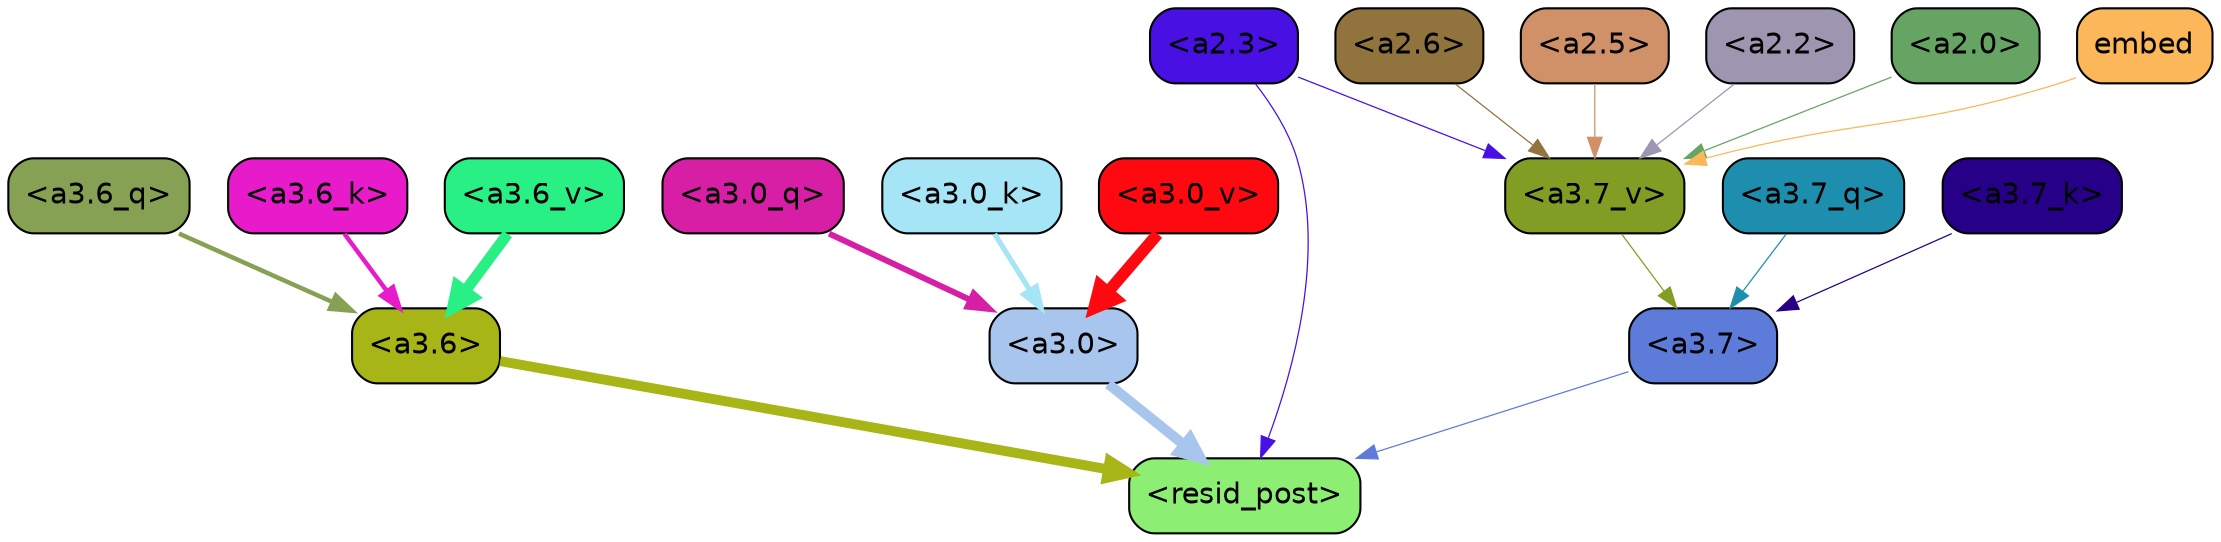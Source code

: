strict digraph "" {
	graph [bgcolor=transparent,
		layout=dot,
		overlap=false,
		splines=true
	];
	"<a3.7>"	[color=black,
		fillcolor="#5d7bd9",
		fontname=Helvetica,
		shape=box,
		style="filled, rounded"];
	"<resid_post>"	[color=black,
		fillcolor="#8cef73",
		fontname=Helvetica,
		shape=box,
		style="filled, rounded"];
	"<a3.7>" -> "<resid_post>"	[color="#5d7bd9",
		penwidth=0.6];
	"<a3.6>"	[color=black,
		fillcolor="#a7b516",
		fontname=Helvetica,
		shape=box,
		style="filled, rounded"];
	"<a3.6>" -> "<resid_post>"	[color="#a7b516",
		penwidth=4.746312499046326];
	"<a3.0>"	[color=black,
		fillcolor="#a8c5ed",
		fontname=Helvetica,
		shape=box,
		style="filled, rounded"];
	"<a3.0>" -> "<resid_post>"	[color="#a8c5ed",
		penwidth=4.896343111991882];
	"<a2.3>"	[color=black,
		fillcolor="#4810e3",
		fontname=Helvetica,
		shape=box,
		style="filled, rounded"];
	"<a2.3>" -> "<resid_post>"	[color="#4810e3",
		penwidth=0.6];
	"<a3.7_v>"	[color=black,
		fillcolor="#819d23",
		fontname=Helvetica,
		shape=box,
		style="filled, rounded"];
	"<a2.3>" -> "<a3.7_v>"	[color="#4810e3",
		penwidth=0.6];
	"<a3.7_q>"	[color=black,
		fillcolor="#1e8eae",
		fontname=Helvetica,
		shape=box,
		style="filled, rounded"];
	"<a3.7_q>" -> "<a3.7>"	[color="#1e8eae",
		penwidth=0.6];
	"<a3.6_q>"	[color=black,
		fillcolor="#86a153",
		fontname=Helvetica,
		shape=box,
		style="filled, rounded"];
	"<a3.6_q>" -> "<a3.6>"	[color="#86a153",
		penwidth=2.160832464694977];
	"<a3.0_q>"	[color=black,
		fillcolor="#d71fa5",
		fontname=Helvetica,
		shape=box,
		style="filled, rounded"];
	"<a3.0_q>" -> "<a3.0>"	[color="#d71fa5",
		penwidth=2.870753765106201];
	"<a3.7_k>"	[color=black,
		fillcolor="#260188",
		fontname=Helvetica,
		shape=box,
		style="filled, rounded"];
	"<a3.7_k>" -> "<a3.7>"	[color="#260188",
		penwidth=0.6];
	"<a3.6_k>"	[color=black,
		fillcolor="#e81bcb",
		fontname=Helvetica,
		shape=box,
		style="filled, rounded"];
	"<a3.6_k>" -> "<a3.6>"	[color="#e81bcb",
		penwidth=2.13908451795578];
	"<a3.0_k>"	[color=black,
		fillcolor="#a5e5f6",
		fontname=Helvetica,
		shape=box,
		style="filled, rounded"];
	"<a3.0_k>" -> "<a3.0>"	[color="#a5e5f6",
		penwidth=2.520303964614868];
	"<a3.7_v>" -> "<a3.7>"	[color="#819d23",
		penwidth=0.6];
	"<a3.6_v>"	[color=black,
		fillcolor="#28f085",
		fontname=Helvetica,
		shape=box,
		style="filled, rounded"];
	"<a3.6_v>" -> "<a3.6>"	[color="#28f085",
		penwidth=5.297133803367615];
	"<a3.0_v>"	[color=black,
		fillcolor="#ff0911",
		fontname=Helvetica,
		shape=box,
		style="filled, rounded"];
	"<a3.0_v>" -> "<a3.0>"	[color="#ff0911",
		penwidth=5.680712580680847];
	"<a2.6>"	[color=black,
		fillcolor="#91743d",
		fontname=Helvetica,
		shape=box,
		style="filled, rounded"];
	"<a2.6>" -> "<a3.7_v>"	[color="#91743d",
		penwidth=0.6];
	"<a2.5>"	[color=black,
		fillcolor="#d09169",
		fontname=Helvetica,
		shape=box,
		style="filled, rounded"];
	"<a2.5>" -> "<a3.7_v>"	[color="#d09169",
		penwidth=0.6];
	"<a2.2>"	[color=black,
		fillcolor="#9e95b0",
		fontname=Helvetica,
		shape=box,
		style="filled, rounded"];
	"<a2.2>" -> "<a3.7_v>"	[color="#9e95b0",
		penwidth=0.6];
	"<a2.0>"	[color=black,
		fillcolor="#66a463",
		fontname=Helvetica,
		shape=box,
		style="filled, rounded"];
	"<a2.0>" -> "<a3.7_v>"	[color="#66a463",
		penwidth=0.6];
	embed	[color=black,
		fillcolor="#fbb759",
		fontname=Helvetica,
		shape=box,
		style="filled, rounded"];
	embed -> "<a3.7_v>"	[color="#fbb759",
		penwidth=0.6];
}
